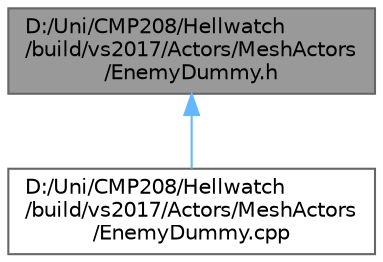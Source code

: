 digraph "D:/Uni/CMP208/Hellwatch/build/vs2017/Actors/MeshActors/EnemyDummy.h"
{
 // LATEX_PDF_SIZE
  bgcolor="transparent";
  edge [fontname=Helvetica,fontsize=10,labelfontname=Helvetica,labelfontsize=10];
  node [fontname=Helvetica,fontsize=10,shape=box,height=0.2,width=0.4];
  Node1 [label="D:/Uni/CMP208/Hellwatch\l/build/vs2017/Actors/MeshActors\l/EnemyDummy.h",height=0.2,width=0.4,color="gray40", fillcolor="grey60", style="filled", fontcolor="black",tooltip=" "];
  Node1 -> Node2 [dir="back",color="steelblue1",style="solid"];
  Node2 [label="D:/Uni/CMP208/Hellwatch\l/build/vs2017/Actors/MeshActors\l/EnemyDummy.cpp",height=0.2,width=0.4,color="grey40", fillcolor="white", style="filled",URL="$_enemy_dummy_8cpp.html",tooltip=" "];
}

